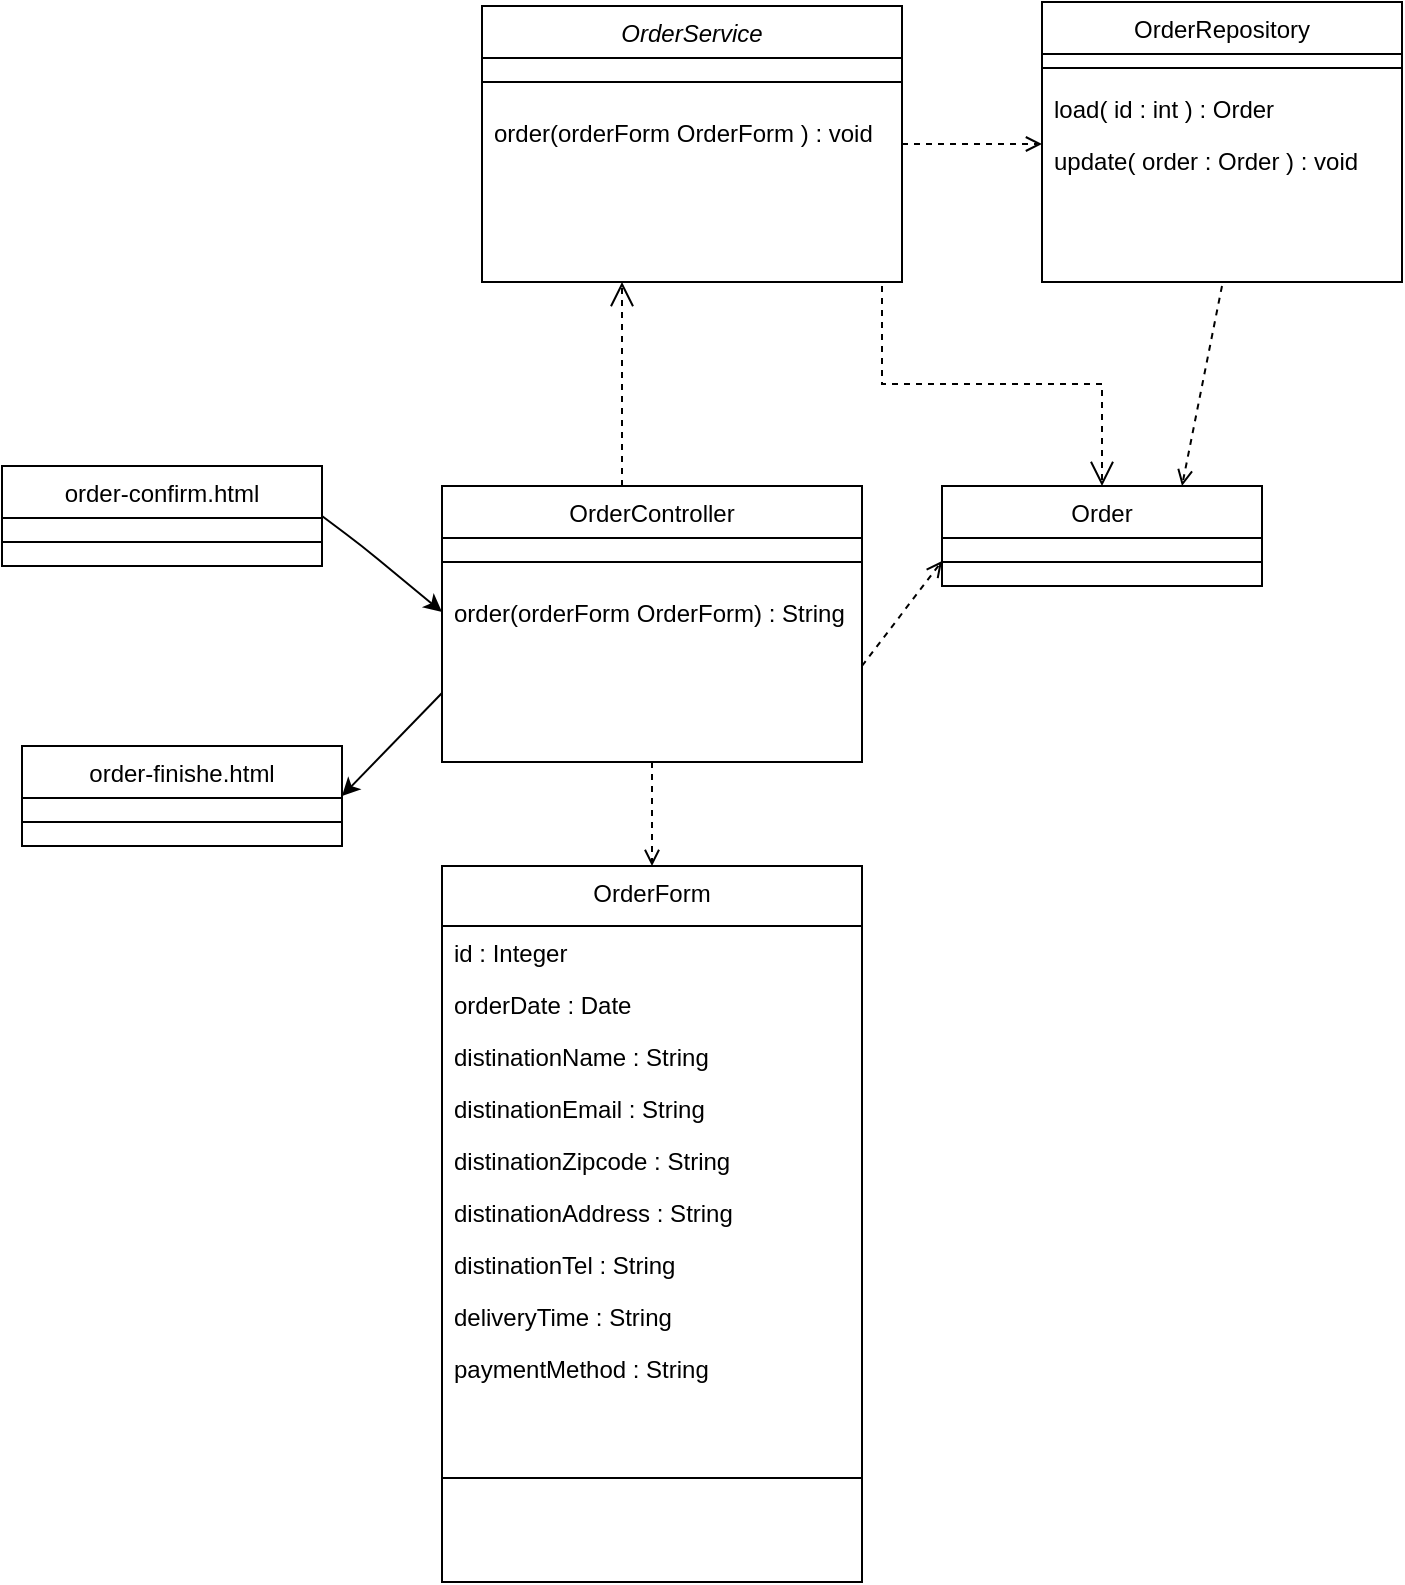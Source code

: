 <mxfile>
    <diagram id="cVto9oIMKmCc3IruwOdz" name="Page-1">
        <mxGraphModel dx="1531" dy="669" grid="1" gridSize="10" guides="1" tooltips="1" connect="1" arrows="1" fold="1" page="1" pageScale="1" pageWidth="827" pageHeight="1169" math="0" shadow="0">
            <root>
                <mxCell id="0"/>
                <mxCell id="1" parent="0"/>
                <mxCell id="2" value="OrderService" style="swimlane;fontStyle=2;align=center;verticalAlign=top;childLayout=stackLayout;horizontal=1;startSize=26;horizontalStack=0;resizeParent=1;resizeLast=0;collapsible=1;marginBottom=0;rounded=0;shadow=0;strokeWidth=1;" vertex="1" parent="1">
                    <mxGeometry x="70" y="20" width="210" height="138" as="geometry">
                        <mxRectangle x="230" y="140" width="160" height="26" as="alternateBounds"/>
                    </mxGeometry>
                </mxCell>
                <mxCell id="6" value="" style="line;html=1;strokeWidth=1;align=left;verticalAlign=middle;spacingTop=-1;spacingLeft=3;spacingRight=3;rotatable=0;labelPosition=right;points=[];portConstraint=eastwest;" vertex="1" parent="2">
                    <mxGeometry y="26" width="210" height="24" as="geometry"/>
                </mxCell>
                <mxCell id="7" value="order(orderForm OrderForm ) : void" style="text;align=left;verticalAlign=top;spacingLeft=4;spacingRight=4;overflow=hidden;rotatable=0;points=[[0,0.5],[1,0.5]];portConstraint=eastwest;" vertex="1" parent="2">
                    <mxGeometry y="50" width="210" height="26" as="geometry"/>
                </mxCell>
                <mxCell id="8" value="OrderController" style="swimlane;fontStyle=0;align=center;verticalAlign=top;childLayout=stackLayout;horizontal=1;startSize=26;horizontalStack=0;resizeParent=1;resizeLast=0;collapsible=1;marginBottom=0;rounded=0;shadow=0;strokeWidth=1;" vertex="1" parent="1">
                    <mxGeometry x="50" y="260" width="210" height="138" as="geometry">
                        <mxRectangle x="130" y="380" width="160" height="26" as="alternateBounds"/>
                    </mxGeometry>
                </mxCell>
                <mxCell id="11" value="" style="line;html=1;strokeWidth=1;align=left;verticalAlign=middle;spacingTop=-1;spacingLeft=3;spacingRight=3;rotatable=0;labelPosition=right;points=[];portConstraint=eastwest;" vertex="1" parent="8">
                    <mxGeometry y="26" width="210" height="24" as="geometry"/>
                </mxCell>
                <mxCell id="13" value="order(orderForm OrderForm) : String" style="text;align=left;verticalAlign=top;spacingLeft=4;spacingRight=4;overflow=hidden;rotatable=0;points=[[0,0.5],[1,0.5]];portConstraint=eastwest;" vertex="1" parent="8">
                    <mxGeometry y="50" width="210" height="26" as="geometry"/>
                </mxCell>
                <mxCell id="14" value="" style="endArrow=open;endSize=10;endFill=0;shadow=0;strokeWidth=1;rounded=0;edgeStyle=elbowEdgeStyle;elbow=vertical;dashed=1;" edge="1" parent="1" source="8" target="2">
                    <mxGeometry width="160" relative="1" as="geometry">
                        <mxPoint x="100" y="103" as="sourcePoint"/>
                        <mxPoint x="100" y="103" as="targetPoint"/>
                        <Array as="points">
                            <mxPoint x="140" y="160"/>
                        </Array>
                    </mxGeometry>
                </mxCell>
                <mxCell id="15" value="Order" style="swimlane;fontStyle=0;align=center;verticalAlign=top;childLayout=stackLayout;horizontal=1;startSize=26;horizontalStack=0;resizeParent=1;resizeLast=0;collapsible=1;marginBottom=0;rounded=0;shadow=0;strokeWidth=1;" vertex="1" parent="1">
                    <mxGeometry x="300" y="260" width="160" height="50" as="geometry">
                        <mxRectangle x="340" y="380" width="170" height="26" as="alternateBounds"/>
                    </mxGeometry>
                </mxCell>
                <mxCell id="17" value="" style="line;html=1;strokeWidth=1;align=left;verticalAlign=middle;spacingTop=-1;spacingLeft=3;spacingRight=3;rotatable=0;labelPosition=right;points=[];portConstraint=eastwest;" vertex="1" parent="15">
                    <mxGeometry y="26" width="160" height="24" as="geometry"/>
                </mxCell>
                <mxCell id="18" value="" style="endArrow=open;endSize=10;endFill=0;shadow=0;strokeWidth=1;rounded=0;edgeStyle=elbowEdgeStyle;elbow=vertical;dashed=1;entryX=0.5;entryY=0;entryDx=0;entryDy=0;" edge="1" parent="1" target="15">
                    <mxGeometry width="160" relative="1" as="geometry">
                        <mxPoint x="270" y="160" as="sourcePoint"/>
                        <mxPoint x="300" y="250" as="targetPoint"/>
                        <Array as="points">
                            <mxPoint x="270" y="209"/>
                        </Array>
                    </mxGeometry>
                </mxCell>
                <mxCell id="19" value="OrderRepository" style="swimlane;fontStyle=0;align=center;verticalAlign=top;childLayout=stackLayout;horizontal=1;startSize=26;horizontalStack=0;resizeParent=1;resizeLast=0;collapsible=1;marginBottom=0;rounded=0;shadow=0;strokeWidth=1;" vertex="1" parent="1">
                    <mxGeometry x="350" y="18" width="180" height="140" as="geometry">
                        <mxRectangle x="550" y="140" width="160" height="26" as="alternateBounds"/>
                    </mxGeometry>
                </mxCell>
                <mxCell id="25" value="" style="line;html=1;strokeWidth=1;align=left;verticalAlign=middle;spacingTop=-1;spacingLeft=3;spacingRight=3;rotatable=0;labelPosition=right;points=[];portConstraint=eastwest;" vertex="1" parent="19">
                    <mxGeometry y="26" width="180" height="14" as="geometry"/>
                </mxCell>
                <mxCell id="26" value="load( id : int ) : Order" style="text;align=left;verticalAlign=top;spacingLeft=4;spacingRight=4;overflow=hidden;rotatable=0;points=[[0,0.5],[1,0.5]];portConstraint=eastwest;" vertex="1" parent="19">
                    <mxGeometry y="40" width="180" height="26" as="geometry"/>
                </mxCell>
                <mxCell id="56" value="update( order : Order ) : void" style="text;align=left;verticalAlign=top;spacingLeft=4;spacingRight=4;overflow=hidden;rotatable=0;points=[[0,0.5],[1,0.5]];portConstraint=eastwest;" vertex="1" parent="19">
                    <mxGeometry y="66" width="180" height="26" as="geometry"/>
                </mxCell>
                <mxCell id="28" value="" style="endArrow=open;shadow=0;strokeWidth=1;rounded=0;endFill=1;edgeStyle=elbowEdgeStyle;elbow=vertical;dashed=1;" edge="1" parent="1" source="2">
                    <mxGeometry x="0.5" y="41" relative="1" as="geometry">
                        <mxPoint x="280" y="92" as="sourcePoint"/>
                        <mxPoint x="350" y="89" as="targetPoint"/>
                        <mxPoint x="-40" y="32" as="offset"/>
                    </mxGeometry>
                </mxCell>
                <mxCell id="29" value="" style="resizable=0;align=left;verticalAlign=bottom;labelBackgroundColor=none;fontSize=12;" connectable="0" vertex="1" parent="28">
                    <mxGeometry x="-1" relative="1" as="geometry">
                        <mxPoint y="4" as="offset"/>
                    </mxGeometry>
                </mxCell>
                <mxCell id="30" value="" style="resizable=0;align=right;verticalAlign=bottom;labelBackgroundColor=none;fontSize=12;" connectable="0" vertex="1" parent="28">
                    <mxGeometry x="1" relative="1" as="geometry">
                        <mxPoint x="-7" y="4" as="offset"/>
                    </mxGeometry>
                </mxCell>
                <mxCell id="33" value="order-confirm.html" style="swimlane;fontStyle=0;align=center;verticalAlign=top;childLayout=stackLayout;horizontal=1;startSize=26;horizontalStack=0;resizeParent=1;resizeLast=0;collapsible=1;marginBottom=0;rounded=0;shadow=0;strokeWidth=1;" vertex="1" parent="1">
                    <mxGeometry x="-170" y="250" width="160" height="50" as="geometry">
                        <mxRectangle x="340" y="380" width="170" height="26" as="alternateBounds"/>
                    </mxGeometry>
                </mxCell>
                <mxCell id="34" value="" style="line;html=1;strokeWidth=1;align=left;verticalAlign=middle;spacingTop=-1;spacingLeft=3;spacingRight=3;rotatable=0;labelPosition=right;points=[];portConstraint=eastwest;" vertex="1" parent="33">
                    <mxGeometry y="26" width="160" height="24" as="geometry"/>
                </mxCell>
                <mxCell id="35" value="order-finishe.html" style="swimlane;fontStyle=0;align=center;verticalAlign=top;childLayout=stackLayout;horizontal=1;startSize=26;horizontalStack=0;resizeParent=1;resizeLast=0;collapsible=1;marginBottom=0;rounded=0;shadow=0;strokeWidth=1;" vertex="1" parent="1">
                    <mxGeometry x="-160" y="390" width="160" height="50" as="geometry">
                        <mxRectangle x="340" y="380" width="170" height="26" as="alternateBounds"/>
                    </mxGeometry>
                </mxCell>
                <mxCell id="36" value="" style="line;html=1;strokeWidth=1;align=left;verticalAlign=middle;spacingTop=-1;spacingLeft=3;spacingRight=3;rotatable=0;labelPosition=right;points=[];portConstraint=eastwest;" vertex="1" parent="35">
                    <mxGeometry y="26" width="160" height="24" as="geometry"/>
                </mxCell>
                <mxCell id="37" value="" style="endArrow=classic;html=1;entryX=0;entryY=0.5;entryDx=0;entryDy=0;exitX=1;exitY=0.5;exitDx=0;exitDy=0;" edge="1" parent="1" source="33" target="13">
                    <mxGeometry width="50" height="50" relative="1" as="geometry">
                        <mxPoint x="20" y="210" as="sourcePoint"/>
                        <mxPoint x="20" y="300" as="targetPoint"/>
                        <Array as="points">
                            <mxPoint x="10" y="290"/>
                        </Array>
                    </mxGeometry>
                </mxCell>
                <mxCell id="38" value="" style="endArrow=classic;html=1;entryX=1;entryY=0.5;entryDx=0;entryDy=0;exitX=0;exitY=0.75;exitDx=0;exitDy=0;" edge="1" parent="1" source="8" target="35">
                    <mxGeometry width="50" height="50" relative="1" as="geometry">
                        <mxPoint y="390" as="sourcePoint"/>
                        <mxPoint x="120" y="270" as="targetPoint"/>
                    </mxGeometry>
                </mxCell>
                <mxCell id="39" value="OrderForm" style="swimlane;fontStyle=0;align=center;verticalAlign=top;childLayout=stackLayout;horizontal=1;startSize=30;horizontalStack=0;resizeParent=1;resizeLast=0;collapsible=1;marginBottom=0;rounded=0;shadow=0;strokeWidth=1;" vertex="1" parent="1">
                    <mxGeometry x="50" y="450" width="210" height="358" as="geometry">
                        <mxRectangle x="130" y="380" width="160" height="26" as="alternateBounds"/>
                    </mxGeometry>
                </mxCell>
                <mxCell id="55" value="id : Integer" style="text;align=left;verticalAlign=top;spacingLeft=4;spacingRight=4;overflow=hidden;rotatable=0;points=[[0,0.5],[1,0.5]];portConstraint=eastwest;" vertex="1" parent="39">
                    <mxGeometry y="30" width="210" height="26" as="geometry"/>
                </mxCell>
                <mxCell id="45" value="orderDate : Date" style="text;align=left;verticalAlign=top;spacingLeft=4;spacingRight=4;overflow=hidden;rotatable=0;points=[[0,0.5],[1,0.5]];portConstraint=eastwest;" vertex="1" parent="39">
                    <mxGeometry y="56" width="210" height="26" as="geometry"/>
                </mxCell>
                <mxCell id="44" value="distinationName : String" style="text;align=left;verticalAlign=top;spacingLeft=4;spacingRight=4;overflow=hidden;rotatable=0;points=[[0,0.5],[1,0.5]];portConstraint=eastwest;" vertex="1" parent="39">
                    <mxGeometry y="82" width="210" height="26" as="geometry"/>
                </mxCell>
                <mxCell id="46" value="distinationEmail : String" style="text;align=left;verticalAlign=top;spacingLeft=4;spacingRight=4;overflow=hidden;rotatable=0;points=[[0,0.5],[1,0.5]];portConstraint=eastwest;" vertex="1" parent="39">
                    <mxGeometry y="108" width="210" height="26" as="geometry"/>
                </mxCell>
                <mxCell id="47" value="distinationZipcode : String" style="text;align=left;verticalAlign=top;spacingLeft=4;spacingRight=4;overflow=hidden;rotatable=0;points=[[0,0.5],[1,0.5]];portConstraint=eastwest;" vertex="1" parent="39">
                    <mxGeometry y="134" width="210" height="26" as="geometry"/>
                </mxCell>
                <mxCell id="48" value="distinationAddress : String" style="text;align=left;verticalAlign=top;spacingLeft=4;spacingRight=4;overflow=hidden;rotatable=0;points=[[0,0.5],[1,0.5]];portConstraint=eastwest;" vertex="1" parent="39">
                    <mxGeometry y="160" width="210" height="26" as="geometry"/>
                </mxCell>
                <mxCell id="49" value="distinationTel : String" style="text;align=left;verticalAlign=top;spacingLeft=4;spacingRight=4;overflow=hidden;rotatable=0;points=[[0,0.5],[1,0.5]];portConstraint=eastwest;" vertex="1" parent="39">
                    <mxGeometry y="186" width="210" height="26" as="geometry"/>
                </mxCell>
                <mxCell id="50" value="deliveryTime : String" style="text;align=left;verticalAlign=top;spacingLeft=4;spacingRight=4;overflow=hidden;rotatable=0;points=[[0,0.5],[1,0.5]];portConstraint=eastwest;" vertex="1" parent="39">
                    <mxGeometry y="212" width="210" height="26" as="geometry"/>
                </mxCell>
                <mxCell id="51" value="paymentMethod : String" style="text;align=left;verticalAlign=top;spacingLeft=4;spacingRight=4;overflow=hidden;rotatable=0;points=[[0,0.5],[1,0.5]];portConstraint=eastwest;" vertex="1" parent="39">
                    <mxGeometry y="238" width="210" height="26" as="geometry"/>
                </mxCell>
                <mxCell id="40" value="" style="line;html=1;strokeWidth=1;align=left;verticalAlign=middle;spacingTop=-1;spacingLeft=3;spacingRight=3;rotatable=0;labelPosition=right;points=[];portConstraint=eastwest;" vertex="1" parent="39">
                    <mxGeometry y="264" width="210" height="84" as="geometry"/>
                </mxCell>
                <mxCell id="42" value="" style="endArrow=open;html=1;exitX=0.5;exitY=1;exitDx=0;exitDy=0;entryX=0.5;entryY=0;entryDx=0;entryDy=0;endFill=0;dashed=1;" edge="1" parent="1" source="8" target="39">
                    <mxGeometry width="50" height="50" relative="1" as="geometry">
                        <mxPoint x="180" y="350" as="sourcePoint"/>
                        <mxPoint x="230" y="300" as="targetPoint"/>
                    </mxGeometry>
                </mxCell>
                <mxCell id="52" value="" style="endArrow=open;html=1;entryX=0.75;entryY=0;entryDx=0;entryDy=0;dashed=1;endFill=0;" edge="1" parent="1" target="15">
                    <mxGeometry width="50" height="50" relative="1" as="geometry">
                        <mxPoint x="440" y="160" as="sourcePoint"/>
                        <mxPoint x="280" y="330" as="targetPoint"/>
                    </mxGeometry>
                </mxCell>
                <mxCell id="53" value="" style="endArrow=open;html=1;dashed=1;entryX=0;entryY=0.75;entryDx=0;entryDy=0;endFill=0;" edge="1" parent="1" target="15">
                    <mxGeometry width="50" height="50" relative="1" as="geometry">
                        <mxPoint x="260" y="350" as="sourcePoint"/>
                        <mxPoint x="280" y="330" as="targetPoint"/>
                    </mxGeometry>
                </mxCell>
            </root>
        </mxGraphModel>
    </diagram>
</mxfile>